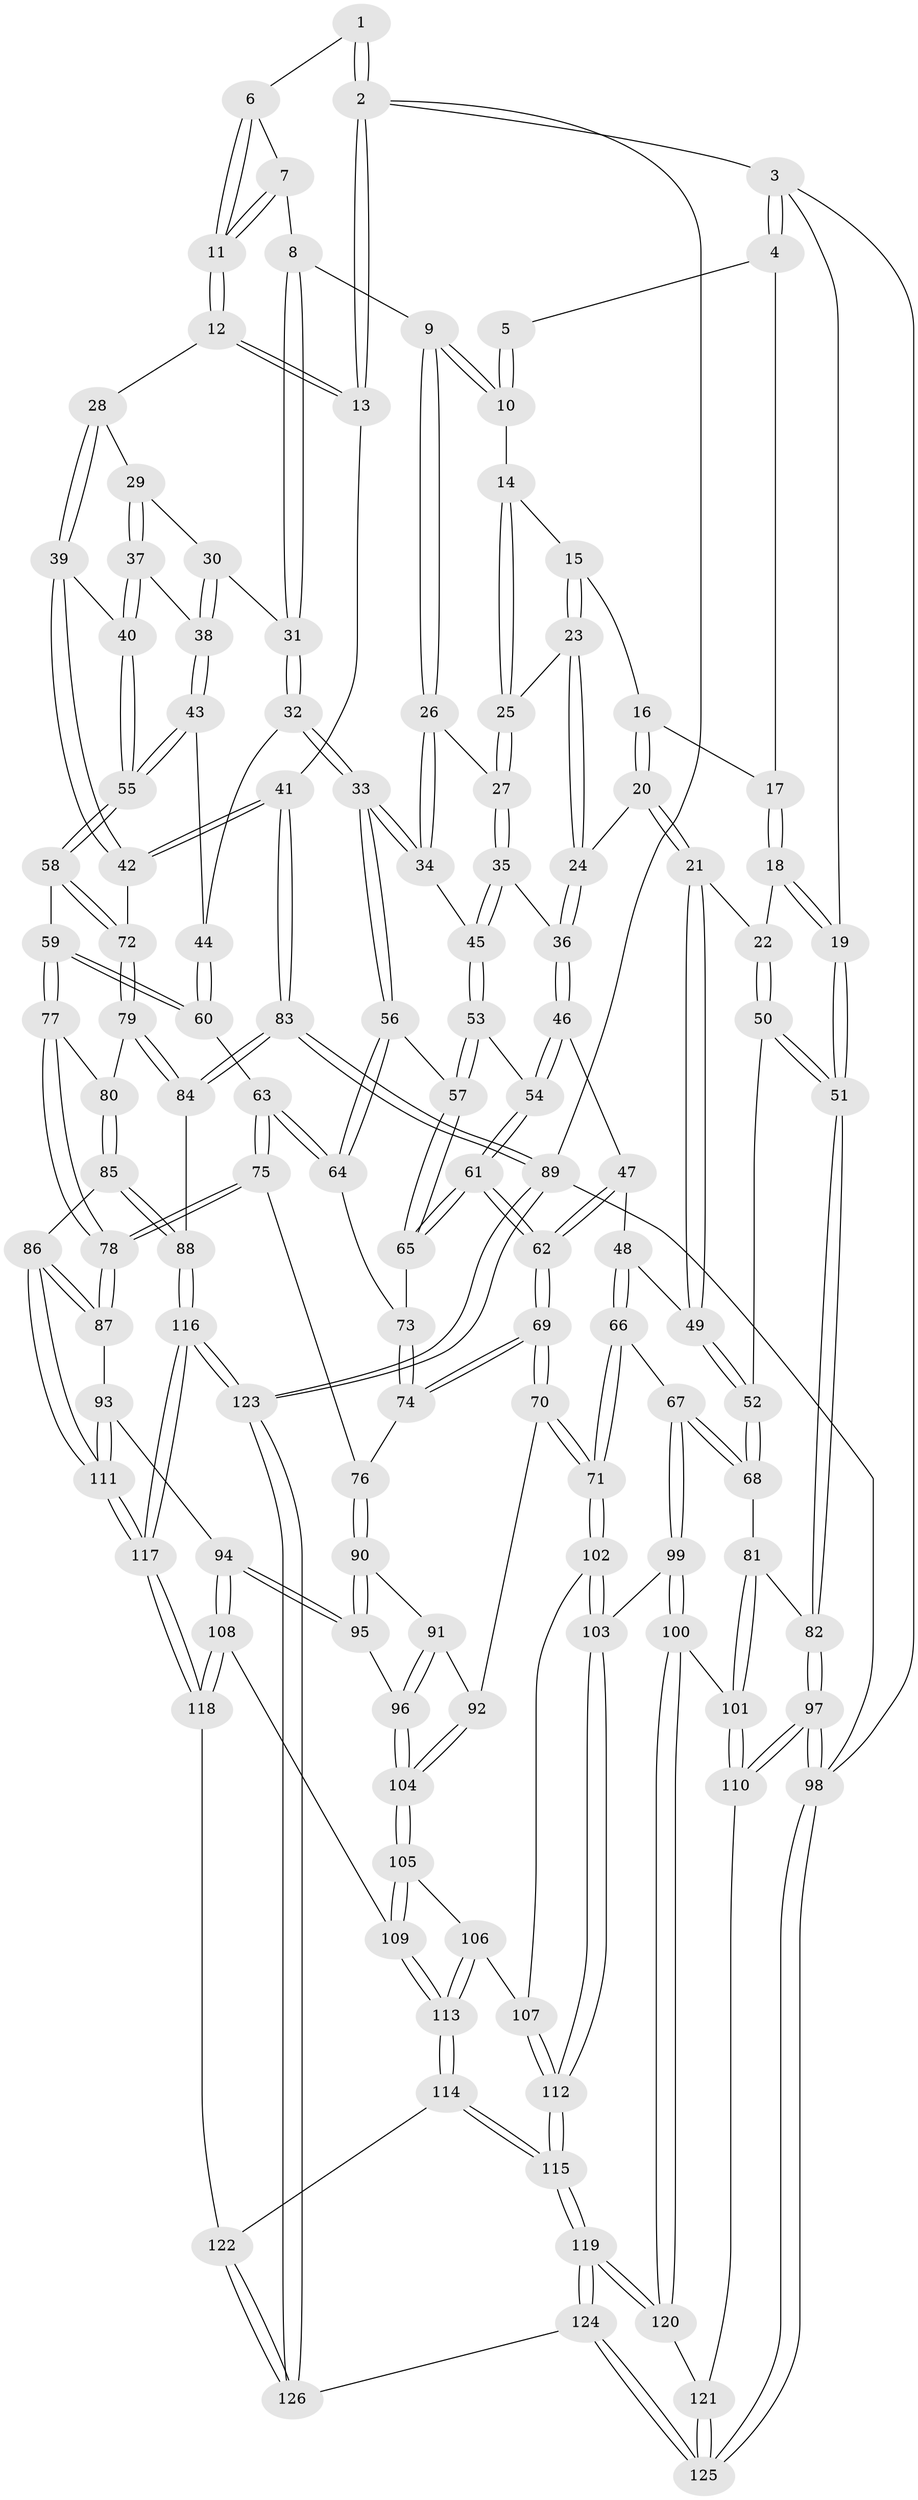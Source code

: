 // coarse degree distribution, {3: 0.09090909090909091, 6: 0.045454545454545456, 5: 0.4659090909090909, 2: 0.022727272727272728, 4: 0.36363636363636365, 7: 0.011363636363636364}
// Generated by graph-tools (version 1.1) at 2025/24/03/03/25 07:24:35]
// undirected, 126 vertices, 312 edges
graph export_dot {
graph [start="1"]
  node [color=gray90,style=filled];
  1 [pos="+0.6853493149719618+0"];
  2 [pos="+1+0"];
  3 [pos="+0+0"];
  4 [pos="+0.05674923534268205+0"];
  5 [pos="+0.3966168944989792+0"];
  6 [pos="+0.686800786515631+0"];
  7 [pos="+0.6632921998637094+0.022711274879200046"];
  8 [pos="+0.6604135540765204+0.03378394064778507"];
  9 [pos="+0.5157736033799817+0.10038894740857048"];
  10 [pos="+0.43471994279405113+0.06619074604937045"];
  11 [pos="+0.9260450037729346+0.11330498513322132"];
  12 [pos="+0.9336619595551359+0.11912438054523648"];
  13 [pos="+1+0"];
  14 [pos="+0.4292138906012019+0.07016937464703236"];
  15 [pos="+0.22187407296693407+0.025007850409893524"];
  16 [pos="+0.22096356490952818+0.02430294150344514"];
  17 [pos="+0.13343372855913513+0"];
  18 [pos="+0.0992200328925986+0.18938547705002487"];
  19 [pos="+0+0.10355911183975748"];
  20 [pos="+0.20267896417223263+0.21252650346603513"];
  21 [pos="+0.19370648797608972+0.22262570755169125"];
  22 [pos="+0.12237345899216413+0.2241525485418704"];
  23 [pos="+0.3095445529799667+0.12704861226688957"];
  24 [pos="+0.2869393813979463+0.18909890966055093"];
  25 [pos="+0.3853996865137346+0.12576576031383466"];
  26 [pos="+0.5126709804526358+0.20262697203924515"];
  27 [pos="+0.39864898926755604+0.21360514723430873"];
  28 [pos="+0.9218894229121462+0.13135497116627312"];
  29 [pos="+0.8645326561567851+0.15770006917063945"];
  30 [pos="+0.7701381946236259+0.161602322052793"];
  31 [pos="+0.7011592488722388+0.14510495367409595"];
  32 [pos="+0.6446131552826097+0.27276006412281045"];
  33 [pos="+0.625025615934056+0.27984185649546156"];
  34 [pos="+0.5180174015804742+0.21017134253275935"];
  35 [pos="+0.38264017215745555+0.2369589901428608"];
  36 [pos="+0.3567300643752262+0.25075397533736177"];
  37 [pos="+0.8363090094695792+0.2899970561498618"];
  38 [pos="+0.7973224298580137+0.28009664158819086"];
  39 [pos="+0.9313253787966509+0.32709539177333075"];
  40 [pos="+0.8681609997839578+0.3299771861778285"];
  41 [pos="+1+0.35901510253755275"];
  42 [pos="+1+0.37418208909952444"];
  43 [pos="+0.7100943764428582+0.3049520518937985"];
  44 [pos="+0.671368286988664+0.2907914128385979"];
  45 [pos="+0.4571754074645733+0.3055881346449663"];
  46 [pos="+0.33637084672572015+0.29050808690349156"];
  47 [pos="+0.3030763186949415+0.3177603060976915"];
  48 [pos="+0.27028605785316523+0.32354608314372457"];
  49 [pos="+0.2508081650526119+0.32005337289123176"];
  50 [pos="+0.024564356664290368+0.39822038637883084"];
  51 [pos="+0+0.43194599273812206"];
  52 [pos="+0.1240629901018423+0.4328232811173076"];
  53 [pos="+0.45863986743556157+0.312825459797477"];
  54 [pos="+0.42100230175620335+0.35285218937640794"];
  55 [pos="+0.7995932894864133+0.4137932261244107"];
  56 [pos="+0.5838041209409482+0.3421481643155592"];
  57 [pos="+0.5475752162337014+0.35422721077611685"];
  58 [pos="+0.7957238953632055+0.44478819763853406"];
  59 [pos="+0.7650225806813927+0.46787508654955695"];
  60 [pos="+0.7047710072653653+0.4661521623477835"];
  61 [pos="+0.40889769176518775+0.47636089237011936"];
  62 [pos="+0.40822707151278564+0.47735069442593936"];
  63 [pos="+0.667456819259797+0.47709709780862897"];
  64 [pos="+0.616421059853932+0.4364029410564456"];
  65 [pos="+0.4913329723331314+0.42083923016754854"];
  66 [pos="+0.29857919438367+0.5341805387979375"];
  67 [pos="+0.22250715687500416+0.5339888073413678"];
  68 [pos="+0.20382206795598182+0.5217954292646755"];
  69 [pos="+0.39138251069554053+0.5336748949266816"];
  70 [pos="+0.38483744874419357+0.5442830069551657"];
  71 [pos="+0.37402682837058576+0.5502007554814942"];
  72 [pos="+0.9058998703328467+0.4937459667738409"];
  73 [pos="+0.5703559656737455+0.46353557618379526"];
  74 [pos="+0.5467873475841379+0.5045140338726943"];
  75 [pos="+0.6337236545918604+0.5549033407026102"];
  76 [pos="+0.6255798668919779+0.5584469716699683"];
  77 [pos="+0.7700148612618173+0.5398745394631298"];
  78 [pos="+0.7278731690756124+0.6264798494732877"];
  79 [pos="+0.9075333459851356+0.5021575916190949"];
  80 [pos="+0.8459034294685253+0.5817711199120573"];
  81 [pos="+0.07493181354947728+0.5997138388410516"];
  82 [pos="+0+0.49573807978649737"];
  83 [pos="+1+0.7312920859645471"];
  84 [pos="+1+0.6955753515517005"];
  85 [pos="+0.8517450848325772+0.6864474974400818"];
  86 [pos="+0.8236193333348606+0.6846000346713267"];
  87 [pos="+0.7358980291485843+0.6578684271223925"];
  88 [pos="+0.9097634094223924+0.7180411439945786"];
  89 [pos="+1+1"];
  90 [pos="+0.616571292105291+0.5685846477954479"];
  91 [pos="+0.5077754731849605+0.5825677967996101"];
  92 [pos="+0.4068607690577436+0.5571054634426555"];
  93 [pos="+0.6926028038481391+0.6966143575824358"];
  94 [pos="+0.6530265248309048+0.716731222695584"];
  95 [pos="+0.5922557301416754+0.6580676533684419"];
  96 [pos="+0.5792391412490799+0.6590252739429334"];
  97 [pos="+0+0.7513734039234103"];
  98 [pos="+0+1"];
  99 [pos="+0.15629168448256114+0.7128549863299557"];
  100 [pos="+0.12976189522337092+0.7313969334711702"];
  101 [pos="+0.11722467795835873+0.7288803537744762"];
  102 [pos="+0.37118001673174195+0.5760003510319968"];
  103 [pos="+0.2657235825975703+0.72778279321164"];
  104 [pos="+0.5211008877217927+0.6875170859486402"];
  105 [pos="+0.516361023531422+0.7059791212604517"];
  106 [pos="+0.44726265194719506+0.7387338953307045"];
  107 [pos="+0.401656476979362+0.7141889344525367"];
  108 [pos="+0.6317437318856829+0.7714665934372738"];
  109 [pos="+0.543756110215016+0.7509396435136034"];
  110 [pos="+0+0.759894214339304"];
  111 [pos="+0.7535991947645354+0.7874398885159472"];
  112 [pos="+0.326166891947838+0.8138826523381096"];
  113 [pos="+0.4792797434877449+0.827610759030544"];
  114 [pos="+0.4764938592646251+0.8622953275113155"];
  115 [pos="+0.3268804464301431+0.9460910693524516"];
  116 [pos="+0.7705679972925916+0.9812082573556092"];
  117 [pos="+0.7495321543175405+0.9592022166331475"];
  118 [pos="+0.6466736910396426+0.8856513671693915"];
  119 [pos="+0.29573771811952804+0.9971173025425869"];
  120 [pos="+0.17134680017027684+0.8703305108883904"];
  121 [pos="+0.05810859245429735+0.886330520814794"];
  122 [pos="+0.596321807147364+0.8894958421605417"];
  123 [pos="+0.8784673807359958+1"];
  124 [pos="+0.2855173539103185+1"];
  125 [pos="+0.00579740782235996+1"];
  126 [pos="+0.3735536198107895+1"];
  1 -- 2;
  1 -- 2;
  1 -- 6;
  2 -- 3;
  2 -- 13;
  2 -- 13;
  2 -- 89;
  3 -- 4;
  3 -- 4;
  3 -- 19;
  3 -- 98;
  4 -- 5;
  4 -- 17;
  5 -- 10;
  5 -- 10;
  6 -- 7;
  6 -- 11;
  6 -- 11;
  7 -- 8;
  7 -- 11;
  7 -- 11;
  8 -- 9;
  8 -- 31;
  8 -- 31;
  9 -- 10;
  9 -- 10;
  9 -- 26;
  9 -- 26;
  10 -- 14;
  11 -- 12;
  11 -- 12;
  12 -- 13;
  12 -- 13;
  12 -- 28;
  13 -- 41;
  14 -- 15;
  14 -- 25;
  14 -- 25;
  15 -- 16;
  15 -- 23;
  15 -- 23;
  16 -- 17;
  16 -- 20;
  16 -- 20;
  17 -- 18;
  17 -- 18;
  18 -- 19;
  18 -- 19;
  18 -- 22;
  19 -- 51;
  19 -- 51;
  20 -- 21;
  20 -- 21;
  20 -- 24;
  21 -- 22;
  21 -- 49;
  21 -- 49;
  22 -- 50;
  22 -- 50;
  23 -- 24;
  23 -- 24;
  23 -- 25;
  24 -- 36;
  24 -- 36;
  25 -- 27;
  25 -- 27;
  26 -- 27;
  26 -- 34;
  26 -- 34;
  27 -- 35;
  27 -- 35;
  28 -- 29;
  28 -- 39;
  28 -- 39;
  29 -- 30;
  29 -- 37;
  29 -- 37;
  30 -- 31;
  30 -- 38;
  30 -- 38;
  31 -- 32;
  31 -- 32;
  32 -- 33;
  32 -- 33;
  32 -- 44;
  33 -- 34;
  33 -- 34;
  33 -- 56;
  33 -- 56;
  34 -- 45;
  35 -- 36;
  35 -- 45;
  35 -- 45;
  36 -- 46;
  36 -- 46;
  37 -- 38;
  37 -- 40;
  37 -- 40;
  38 -- 43;
  38 -- 43;
  39 -- 40;
  39 -- 42;
  39 -- 42;
  40 -- 55;
  40 -- 55;
  41 -- 42;
  41 -- 42;
  41 -- 83;
  41 -- 83;
  42 -- 72;
  43 -- 44;
  43 -- 55;
  43 -- 55;
  44 -- 60;
  44 -- 60;
  45 -- 53;
  45 -- 53;
  46 -- 47;
  46 -- 54;
  46 -- 54;
  47 -- 48;
  47 -- 62;
  47 -- 62;
  48 -- 49;
  48 -- 66;
  48 -- 66;
  49 -- 52;
  49 -- 52;
  50 -- 51;
  50 -- 51;
  50 -- 52;
  51 -- 82;
  51 -- 82;
  52 -- 68;
  52 -- 68;
  53 -- 54;
  53 -- 57;
  53 -- 57;
  54 -- 61;
  54 -- 61;
  55 -- 58;
  55 -- 58;
  56 -- 57;
  56 -- 64;
  56 -- 64;
  57 -- 65;
  57 -- 65;
  58 -- 59;
  58 -- 72;
  58 -- 72;
  59 -- 60;
  59 -- 60;
  59 -- 77;
  59 -- 77;
  60 -- 63;
  61 -- 62;
  61 -- 62;
  61 -- 65;
  61 -- 65;
  62 -- 69;
  62 -- 69;
  63 -- 64;
  63 -- 64;
  63 -- 75;
  63 -- 75;
  64 -- 73;
  65 -- 73;
  66 -- 67;
  66 -- 71;
  66 -- 71;
  67 -- 68;
  67 -- 68;
  67 -- 99;
  67 -- 99;
  68 -- 81;
  69 -- 70;
  69 -- 70;
  69 -- 74;
  69 -- 74;
  70 -- 71;
  70 -- 71;
  70 -- 92;
  71 -- 102;
  71 -- 102;
  72 -- 79;
  72 -- 79;
  73 -- 74;
  73 -- 74;
  74 -- 76;
  75 -- 76;
  75 -- 78;
  75 -- 78;
  76 -- 90;
  76 -- 90;
  77 -- 78;
  77 -- 78;
  77 -- 80;
  78 -- 87;
  78 -- 87;
  79 -- 80;
  79 -- 84;
  79 -- 84;
  80 -- 85;
  80 -- 85;
  81 -- 82;
  81 -- 101;
  81 -- 101;
  82 -- 97;
  82 -- 97;
  83 -- 84;
  83 -- 84;
  83 -- 89;
  83 -- 89;
  84 -- 88;
  85 -- 86;
  85 -- 88;
  85 -- 88;
  86 -- 87;
  86 -- 87;
  86 -- 111;
  86 -- 111;
  87 -- 93;
  88 -- 116;
  88 -- 116;
  89 -- 123;
  89 -- 123;
  89 -- 98;
  90 -- 91;
  90 -- 95;
  90 -- 95;
  91 -- 92;
  91 -- 96;
  91 -- 96;
  92 -- 104;
  92 -- 104;
  93 -- 94;
  93 -- 111;
  93 -- 111;
  94 -- 95;
  94 -- 95;
  94 -- 108;
  94 -- 108;
  95 -- 96;
  96 -- 104;
  96 -- 104;
  97 -- 98;
  97 -- 98;
  97 -- 110;
  97 -- 110;
  98 -- 125;
  98 -- 125;
  99 -- 100;
  99 -- 100;
  99 -- 103;
  100 -- 101;
  100 -- 120;
  100 -- 120;
  101 -- 110;
  101 -- 110;
  102 -- 103;
  102 -- 103;
  102 -- 107;
  103 -- 112;
  103 -- 112;
  104 -- 105;
  104 -- 105;
  105 -- 106;
  105 -- 109;
  105 -- 109;
  106 -- 107;
  106 -- 113;
  106 -- 113;
  107 -- 112;
  107 -- 112;
  108 -- 109;
  108 -- 118;
  108 -- 118;
  109 -- 113;
  109 -- 113;
  110 -- 121;
  111 -- 117;
  111 -- 117;
  112 -- 115;
  112 -- 115;
  113 -- 114;
  113 -- 114;
  114 -- 115;
  114 -- 115;
  114 -- 122;
  115 -- 119;
  115 -- 119;
  116 -- 117;
  116 -- 117;
  116 -- 123;
  116 -- 123;
  117 -- 118;
  117 -- 118;
  118 -- 122;
  119 -- 120;
  119 -- 120;
  119 -- 124;
  119 -- 124;
  120 -- 121;
  121 -- 125;
  121 -- 125;
  122 -- 126;
  122 -- 126;
  123 -- 126;
  123 -- 126;
  124 -- 125;
  124 -- 125;
  124 -- 126;
}
